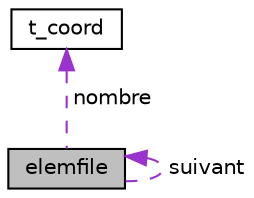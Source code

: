 digraph "elemfile"
{
  edge [fontname="Helvetica",fontsize="10",labelfontname="Helvetica",labelfontsize="10"];
  node [fontname="Helvetica",fontsize="10",shape=record];
  Node1 [label="elemfile",height=0.2,width=0.4,color="black", fillcolor="grey75", style="filled", fontcolor="black"];
  Node2 -> Node1 [dir="back",color="darkorchid3",fontsize="10",style="dashed",label=" nombre" ];
  Node2 [label="t_coord",height=0.2,width=0.4,color="black", fillcolor="white", style="filled",URL="$structt__coord.html",tooltip="type qui donne les coordonnés d&#39;un objet ou d&#39;un element. "];
  Node1 -> Node1 [dir="back",color="darkorchid3",fontsize="10",style="dashed",label=" suivant" ];
}
